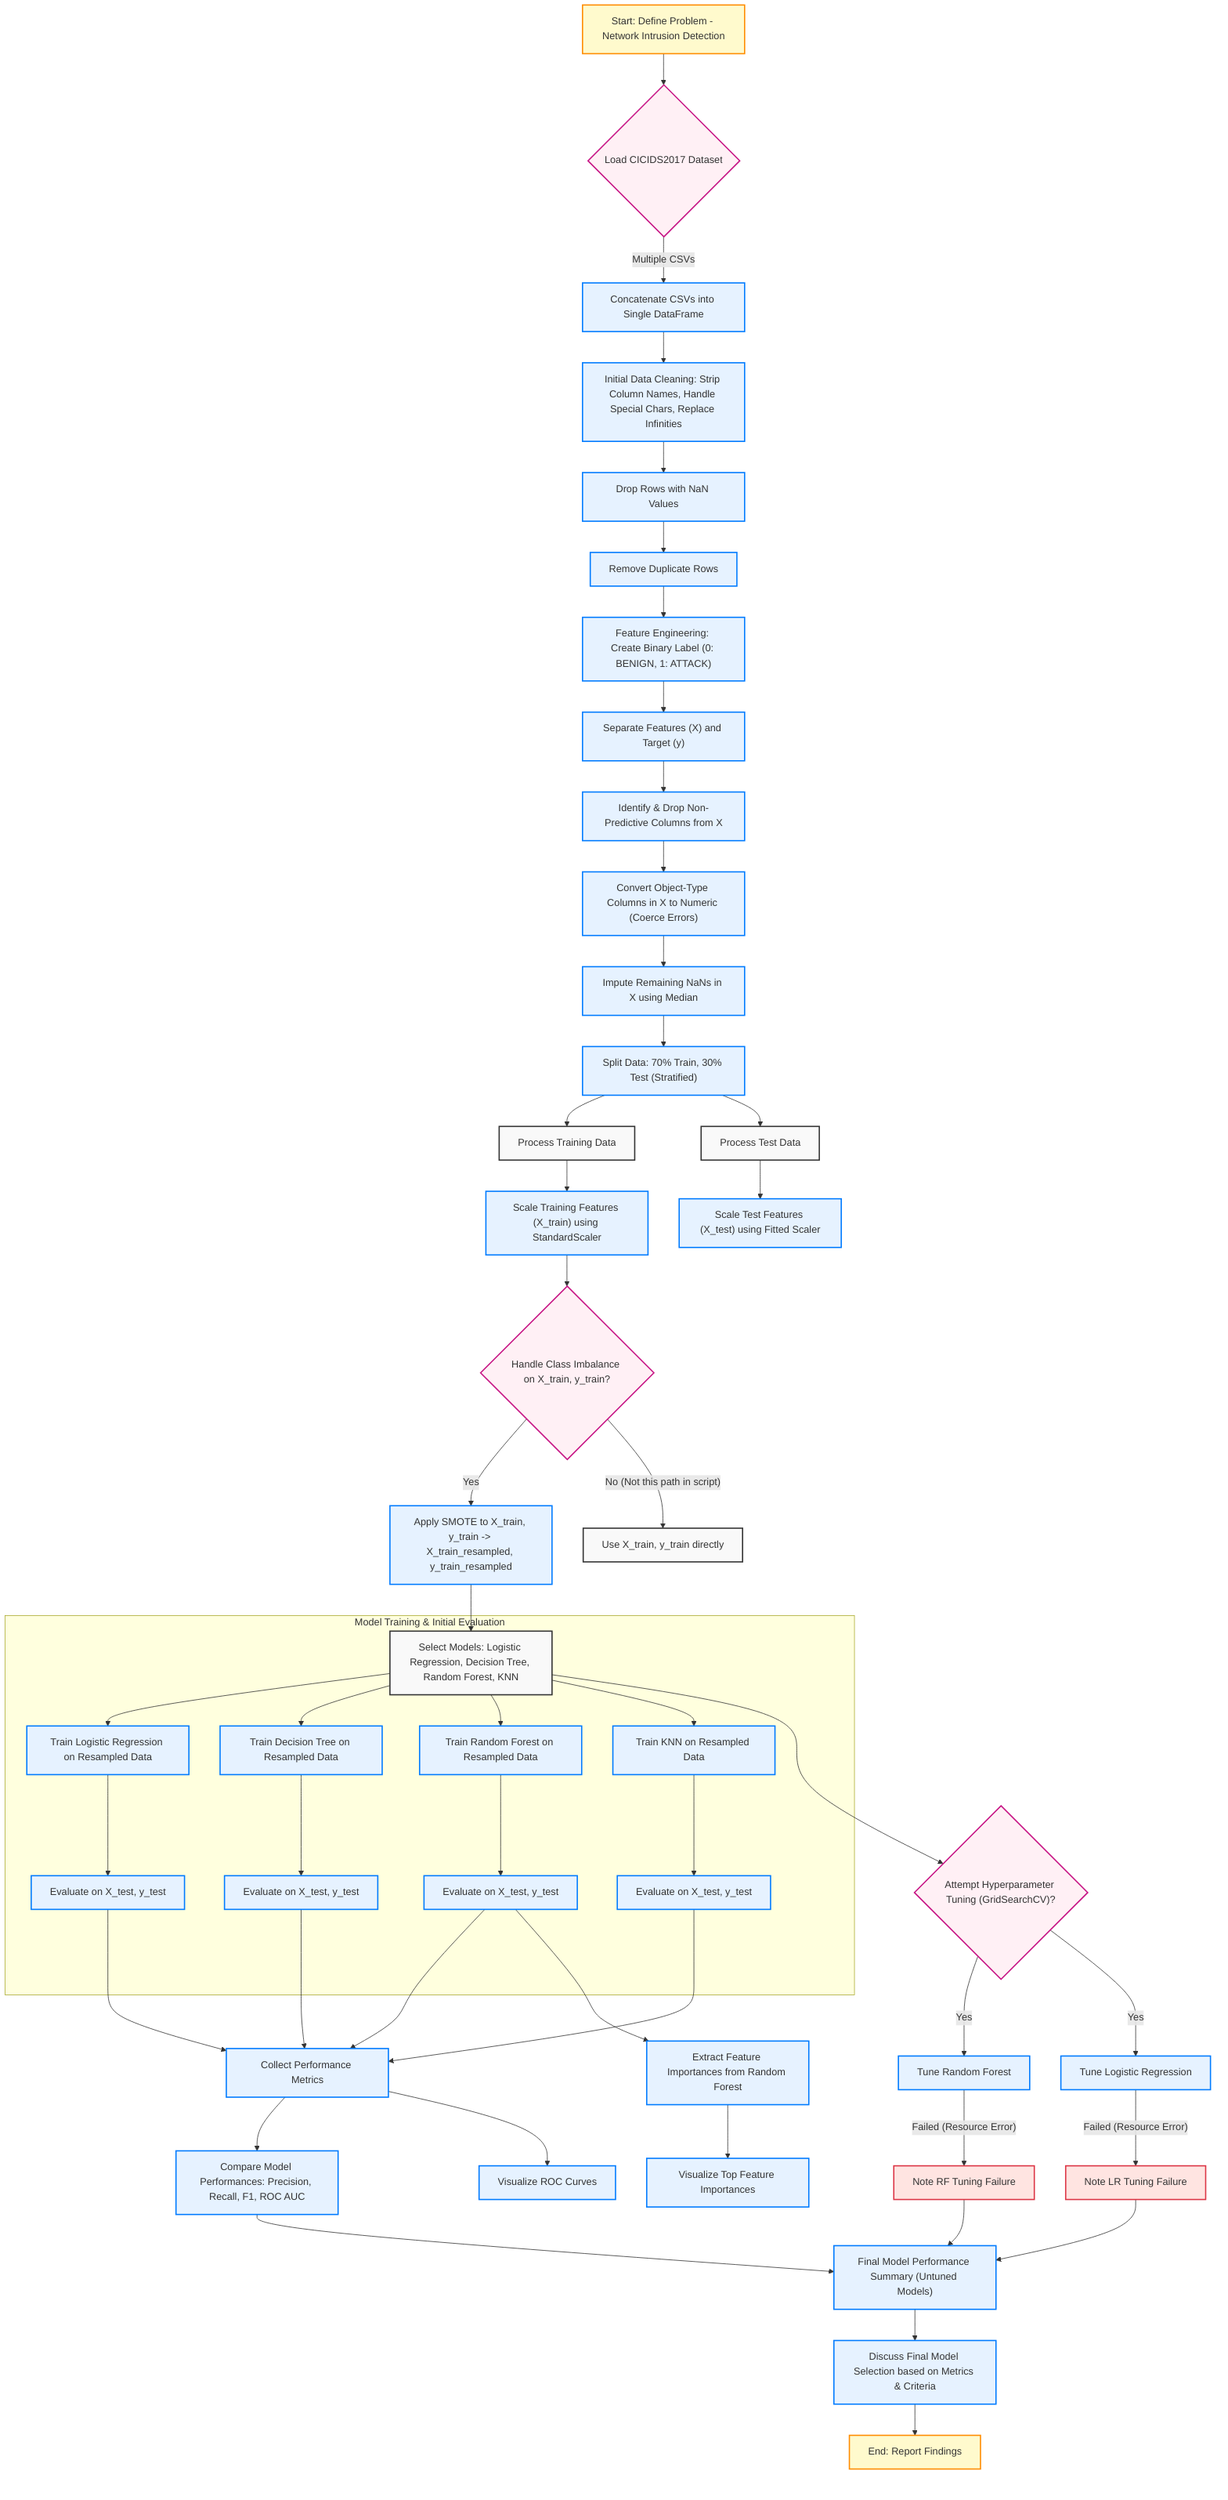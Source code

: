 graph TD
    A["Start: Define Problem - Network Intrusion Detection"] --> B{"Load CICIDS2017 Dataset"};
    B -- Multiple CSVs --> C["Concatenate CSVs into Single DataFrame"];
    C --> D["Initial Data Cleaning: Strip Column Names, Handle Special Chars, Replace Infinities"];
    D --> E["Drop Rows with NaN Values"];
    E --> F["Remove Duplicate Rows"];
    F --> G["Feature Engineering: Create Binary Label (0: BENIGN, 1: ATTACK)"];
    G --> H["Separate Features (X) and Target (y)"];
    H --> I["Identify & Drop Non-Predictive Columns from X"];
    I --> J["Convert Object-Type Columns in X to Numeric (Coerce Errors)"];
    J --> K["Impute Remaining NaNs in X using Median"];
    K --> L["Split Data: 70% Train, 30% Test (Stratified)"];
    L --> M_Train["Process Training Data"];
    L --> M_Test["Process Test Data"];

    M_Train --> N["Scale Training Features (X_train) using StandardScaler"];
    N --> O{"Handle Class Imbalance on X_train, y_train?"};
    O -- Yes --> P["Apply SMOTE to X_train, y_train -> X_train_resampled, y_train_resampled"];
    O -- No (Not this path in script) --> Q_skip_smote["Use X_train, y_train directly"];
    P --> Q["Select Models: Logistic Regression, Decision Tree, Random Forest, KNN"];
    
    M_Test --> R["Scale Test Features (X_test) using Fitted Scaler"];

    subgraph Model Training & Initial Evaluation
        Q --> T1["Train Logistic Regression on Resampled Data"];
        T1 --> E1["Evaluate on X_test, y_test"];
        Q --> T2["Train Decision Tree on Resampled Data"];
        T2 --> E2["Evaluate on X_test, y_test"];
        Q --> T3["Train Random Forest on Resampled Data"];
        T3 --> E3["Evaluate on X_test, y_test"];
        Q --> T4["Train KNN on Resampled Data"];
        T4 --> E4["Evaluate on X_test, y_test"];
    end

    E1 --> S["Collect Performance Metrics"];
    E2 --> S;
    E3 --> S;
    E4 --> S;
    
    S --> U["Compare Model Performances: Precision, Recall, F1, ROC AUC"];
    E3 --> V["Extract Feature Importances from Random Forest"];
    V --> V_Vis["Visualize Top Feature Importances"];
    S --> W_Vis["Visualize ROC Curves"];

    Q --> X{"Attempt Hyperparameter Tuning (GridSearchCV)?"};
    X -- Yes --> Y_RF["Tune Random Forest"];
    Y_RF -- "Failed (Resource Error)" --> Z["Note RF Tuning Failure"];
    X -- Yes --> Y_LR["Tune Logistic Regression"];
    Y_LR -- "Failed (Resource Error)" --> Z_LR["Note LR Tuning Failure"];
    
    Z --> AA["Final Model Performance Summary (Untuned Models)"];
    Z_LR --> AA;
    U --> AA;
    
    AA --> BB["Discuss Final Model Selection based on Metrics & Criteria"];
    BB --> CC["End: Report Findings"];

    %% Style definitions
    classDef default fill:#f9f9f9,stroke:#333,stroke-width:2px;
    classDef process fill:#e6f2ff,stroke:#007bff,stroke-width:2px;
    classDef decision fill:#fff0f5,stroke:#c71585,stroke-width:2px;
    classDef io fill:#e0ffe0,stroke:#28a745,stroke-width:2px;
    classDef startend fill:#fffacd,stroke:#ff8c00,stroke-width:2px;
    classDef error fill:#ffe4e1,stroke:#dc3545,stroke-width:2px;

    class A,CC startend;
    class C,D,E,F,G,H,I,J,K,L,N,P,R,T1,T2,T3,T4,E1,E2,E3,E4,S,U,V,V_Vis,W_Vis,AA,BB process;
    class B,O,X decision;
    class Y_RF,Y_LR process;
    class Z,Z_LR error;